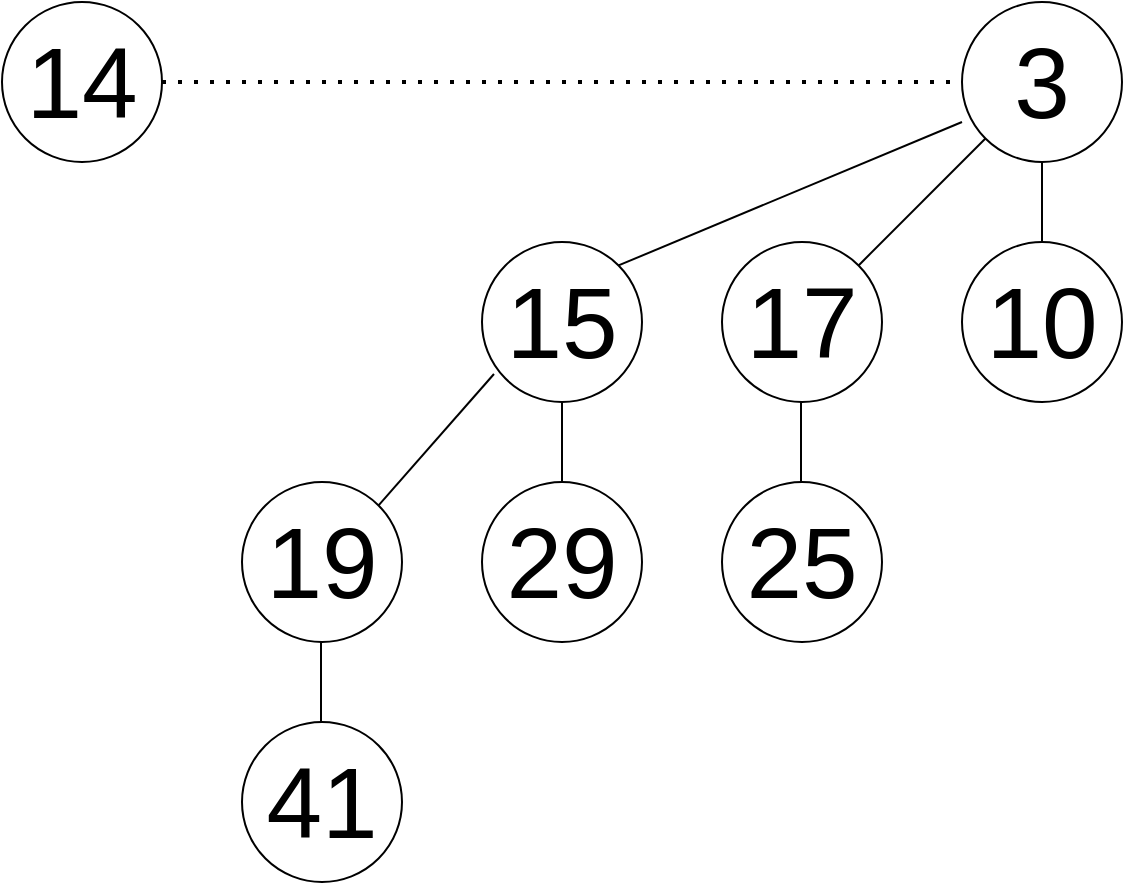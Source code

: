 <mxfile version="14.1.3" type="device" pages="2"><diagram id="-hgHqNFhKZ9oUqmIfrVg" name="Postavka"><mxGraphModel dx="1418" dy="795" grid="1" gridSize="10" guides="1" tooltips="1" connect="1" arrows="1" fold="1" page="1" pageScale="1" pageWidth="827" pageHeight="1169" math="0" shadow="0"><root><mxCell id="0"/><mxCell id="1" parent="0"/><mxCell id="CuyIsd8_CZmkrqNBMZwm-1" value="&lt;font style=&quot;font-size: 50px&quot;&gt;14&lt;/font&gt;" style="ellipse;whiteSpace=wrap;html=1;aspect=fixed;" vertex="1" parent="1"><mxGeometry x="40" y="160" width="80" height="80" as="geometry"/></mxCell><mxCell id="CuyIsd8_CZmkrqNBMZwm-2" value="&lt;font style=&quot;font-size: 50px&quot;&gt;3&lt;/font&gt;" style="ellipse;whiteSpace=wrap;html=1;aspect=fixed;" vertex="1" parent="1"><mxGeometry x="520" y="160" width="80" height="80" as="geometry"/></mxCell><mxCell id="CuyIsd8_CZmkrqNBMZwm-3" value="&lt;font style=&quot;font-size: 50px&quot;&gt;10&lt;/font&gt;" style="ellipse;whiteSpace=wrap;html=1;aspect=fixed;" vertex="1" parent="1"><mxGeometry x="520" y="280" width="80" height="80" as="geometry"/></mxCell><mxCell id="CuyIsd8_CZmkrqNBMZwm-4" value="&lt;font style=&quot;font-size: 50px&quot;&gt;17&lt;/font&gt;" style="ellipse;whiteSpace=wrap;html=1;aspect=fixed;direction=south;" vertex="1" parent="1"><mxGeometry x="400" y="280" width="80" height="80" as="geometry"/></mxCell><mxCell id="CuyIsd8_CZmkrqNBMZwm-5" value="&lt;font style=&quot;font-size: 50px&quot;&gt;15&lt;/font&gt;" style="ellipse;whiteSpace=wrap;html=1;aspect=fixed;" vertex="1" parent="1"><mxGeometry x="280" y="280" width="80" height="80" as="geometry"/></mxCell><mxCell id="CuyIsd8_CZmkrqNBMZwm-6" value="&lt;font style=&quot;font-size: 50px&quot;&gt;19&lt;/font&gt;" style="ellipse;whiteSpace=wrap;html=1;aspect=fixed;" vertex="1" parent="1"><mxGeometry x="160" y="400" width="80" height="80" as="geometry"/></mxCell><mxCell id="CuyIsd8_CZmkrqNBMZwm-7" value="&lt;font style=&quot;font-size: 50px&quot;&gt;29&lt;/font&gt;" style="ellipse;whiteSpace=wrap;html=1;aspect=fixed;" vertex="1" parent="1"><mxGeometry x="280" y="400" width="80" height="80" as="geometry"/></mxCell><mxCell id="CuyIsd8_CZmkrqNBMZwm-8" value="&lt;font style=&quot;font-size: 50px&quot;&gt;25&lt;/font&gt;" style="ellipse;whiteSpace=wrap;html=1;aspect=fixed;" vertex="1" parent="1"><mxGeometry x="400" y="400" width="80" height="80" as="geometry"/></mxCell><mxCell id="CuyIsd8_CZmkrqNBMZwm-9" value="&lt;font style=&quot;font-size: 50px&quot;&gt;41&lt;/font&gt;" style="ellipse;whiteSpace=wrap;html=1;aspect=fixed;" vertex="1" parent="1"><mxGeometry x="160" y="520" width="80" height="80" as="geometry"/></mxCell><mxCell id="CuyIsd8_CZmkrqNBMZwm-10" value="" style="endArrow=none;dashed=1;html=1;dashPattern=1 3;strokeWidth=2;entryX=0;entryY=0.5;entryDx=0;entryDy=0;" edge="1" parent="1" target="CuyIsd8_CZmkrqNBMZwm-2"><mxGeometry width="50" height="50" relative="1" as="geometry"><mxPoint x="120" y="200" as="sourcePoint"/><mxPoint x="170" y="150" as="targetPoint"/></mxGeometry></mxCell><mxCell id="CuyIsd8_CZmkrqNBMZwm-11" value="" style="endArrow=none;html=1;entryX=0.5;entryY=1;entryDx=0;entryDy=0;exitX=0.5;exitY=0;exitDx=0;exitDy=0;" edge="1" parent="1" source="CuyIsd8_CZmkrqNBMZwm-3" target="CuyIsd8_CZmkrqNBMZwm-2"><mxGeometry width="50" height="50" relative="1" as="geometry"><mxPoint x="610" y="290" as="sourcePoint"/><mxPoint x="660" y="240" as="targetPoint"/></mxGeometry></mxCell><mxCell id="CuyIsd8_CZmkrqNBMZwm-12" value="" style="endArrow=none;html=1;entryX=0.5;entryY=1;entryDx=0;entryDy=0;exitX=0.5;exitY=0;exitDx=0;exitDy=0;" edge="1" parent="1"><mxGeometry width="50" height="50" relative="1" as="geometry"><mxPoint x="439.5" y="400" as="sourcePoint"/><mxPoint x="439.5" y="360" as="targetPoint"/></mxGeometry></mxCell><mxCell id="CuyIsd8_CZmkrqNBMZwm-15" value="" style="endArrow=none;html=1;entryX=0.5;entryY=1;entryDx=0;entryDy=0;exitX=0.5;exitY=0;exitDx=0;exitDy=0;" edge="1" parent="1" source="CuyIsd8_CZmkrqNBMZwm-7" target="CuyIsd8_CZmkrqNBMZwm-5"><mxGeometry width="50" height="50" relative="1" as="geometry"><mxPoint x="600" y="320" as="sourcePoint"/><mxPoint x="600" y="280" as="targetPoint"/></mxGeometry></mxCell><mxCell id="CuyIsd8_CZmkrqNBMZwm-17" value="" style="endArrow=none;html=1;entryX=0.5;entryY=1;entryDx=0;entryDy=0;exitX=0.5;exitY=0;exitDx=0;exitDy=0;" edge="1" parent="1"><mxGeometry width="50" height="50" relative="1" as="geometry"><mxPoint x="199.5" y="520" as="sourcePoint"/><mxPoint x="199.5" y="480" as="targetPoint"/></mxGeometry></mxCell><mxCell id="CuyIsd8_CZmkrqNBMZwm-18" value="" style="endArrow=none;html=1;exitX=1;exitY=0;exitDx=0;exitDy=0;entryX=0.075;entryY=0.825;entryDx=0;entryDy=0;entryPerimeter=0;" edge="1" parent="1" source="CuyIsd8_CZmkrqNBMZwm-6" target="CuyIsd8_CZmkrqNBMZwm-5"><mxGeometry width="50" height="50" relative="1" as="geometry"><mxPoint x="230" y="390" as="sourcePoint"/><mxPoint x="280" y="340" as="targetPoint"/></mxGeometry></mxCell><mxCell id="CuyIsd8_CZmkrqNBMZwm-19" value="" style="endArrow=none;html=1;exitX=1;exitY=0;exitDx=0;exitDy=0;entryX=0;entryY=0.75;entryDx=0;entryDy=0;entryPerimeter=0;" edge="1" parent="1" source="CuyIsd8_CZmkrqNBMZwm-5" target="CuyIsd8_CZmkrqNBMZwm-2"><mxGeometry width="50" height="50" relative="1" as="geometry"><mxPoint x="350" y="270" as="sourcePoint"/><mxPoint x="400" y="220" as="targetPoint"/></mxGeometry></mxCell><mxCell id="CuyIsd8_CZmkrqNBMZwm-20" value="" style="endArrow=none;html=1;entryX=0;entryY=1;entryDx=0;entryDy=0;exitX=0;exitY=0;exitDx=0;exitDy=0;" edge="1" parent="1" source="CuyIsd8_CZmkrqNBMZwm-4" target="CuyIsd8_CZmkrqNBMZwm-2"><mxGeometry width="50" height="50" relative="1" as="geometry"><mxPoint x="470" y="290" as="sourcePoint"/><mxPoint x="520" y="240" as="targetPoint"/></mxGeometry></mxCell></root></mxGraphModel></diagram><diagram id="UIia0OwOU1zFVa0NeFj8" name="Rešenje"><mxGraphModel dx="1418" dy="795" grid="1" gridSize="10" guides="1" tooltips="1" connect="1" arrows="1" fold="1" page="1" pageScale="1" pageWidth="827" pageHeight="1169" math="0" shadow="0"><root><mxCell id="08iI0rygYsRd3-pc0r1i-0"/><mxCell id="08iI0rygYsRd3-pc0r1i-1" parent="08iI0rygYsRd3-pc0r1i-0"/><mxCell id="FE1zISZ_1dKoqkEP0Xu2-0" value="&lt;font style=&quot;font-size: 50px&quot;&gt;4&lt;/font&gt;" style="ellipse;whiteSpace=wrap;html=1;aspect=fixed;" vertex="1" parent="08iI0rygYsRd3-pc0r1i-1"><mxGeometry x="40" y="160" width="80" height="80" as="geometry"/></mxCell><mxCell id="FE1zISZ_1dKoqkEP0Xu2-1" value="&lt;font style=&quot;font-size: 50px&quot;&gt;10&lt;/font&gt;" style="ellipse;whiteSpace=wrap;html=1;aspect=fixed;" vertex="1" parent="08iI0rygYsRd3-pc0r1i-1"><mxGeometry x="520" y="160" width="80" height="80" as="geometry"/></mxCell><mxCell id="FE1zISZ_1dKoqkEP0Xu2-2" value="&lt;font style=&quot;font-size: 50px&quot;&gt;14&lt;/font&gt;" style="ellipse;whiteSpace=wrap;html=1;aspect=fixed;" vertex="1" parent="08iI0rygYsRd3-pc0r1i-1"><mxGeometry x="520" y="280" width="80" height="80" as="geometry"/></mxCell><mxCell id="FE1zISZ_1dKoqkEP0Xu2-3" value="&lt;font style=&quot;font-size: 50px&quot;&gt;17&lt;/font&gt;" style="ellipse;whiteSpace=wrap;html=1;aspect=fixed;direction=south;" vertex="1" parent="08iI0rygYsRd3-pc0r1i-1"><mxGeometry x="400" y="280" width="80" height="80" as="geometry"/></mxCell><mxCell id="FE1zISZ_1dKoqkEP0Xu2-4" value="&lt;font style=&quot;font-size: 50px&quot;&gt;15&lt;/font&gt;" style="ellipse;whiteSpace=wrap;html=1;aspect=fixed;" vertex="1" parent="08iI0rygYsRd3-pc0r1i-1"><mxGeometry x="280" y="280" width="80" height="80" as="geometry"/></mxCell><mxCell id="FE1zISZ_1dKoqkEP0Xu2-5" value="&lt;font style=&quot;font-size: 50px&quot;&gt;19&lt;/font&gt;" style="ellipse;whiteSpace=wrap;html=1;aspect=fixed;" vertex="1" parent="08iI0rygYsRd3-pc0r1i-1"><mxGeometry x="160" y="400" width="80" height="80" as="geometry"/></mxCell><mxCell id="FE1zISZ_1dKoqkEP0Xu2-6" value="&lt;font style=&quot;font-size: 50px&quot;&gt;29&lt;/font&gt;" style="ellipse;whiteSpace=wrap;html=1;aspect=fixed;" vertex="1" parent="08iI0rygYsRd3-pc0r1i-1"><mxGeometry x="280" y="400" width="80" height="80" as="geometry"/></mxCell><mxCell id="FE1zISZ_1dKoqkEP0Xu2-7" value="&lt;font style=&quot;font-size: 50px&quot;&gt;25&lt;/font&gt;" style="ellipse;whiteSpace=wrap;html=1;aspect=fixed;" vertex="1" parent="08iI0rygYsRd3-pc0r1i-1"><mxGeometry x="400" y="400" width="80" height="80" as="geometry"/></mxCell><mxCell id="FE1zISZ_1dKoqkEP0Xu2-8" value="&lt;font style=&quot;font-size: 50px&quot;&gt;41&lt;/font&gt;" style="ellipse;whiteSpace=wrap;html=1;aspect=fixed;" vertex="1" parent="08iI0rygYsRd3-pc0r1i-1"><mxGeometry x="160" y="520" width="80" height="80" as="geometry"/></mxCell><mxCell id="FE1zISZ_1dKoqkEP0Xu2-9" value="" style="endArrow=none;dashed=1;html=1;dashPattern=1 3;strokeWidth=2;entryX=0;entryY=0.5;entryDx=0;entryDy=0;" edge="1" parent="08iI0rygYsRd3-pc0r1i-1" target="FE1zISZ_1dKoqkEP0Xu2-1"><mxGeometry width="50" height="50" relative="1" as="geometry"><mxPoint x="120" y="200" as="sourcePoint"/><mxPoint x="170" y="150" as="targetPoint"/></mxGeometry></mxCell><mxCell id="FE1zISZ_1dKoqkEP0Xu2-10" value="" style="endArrow=none;html=1;entryX=0.5;entryY=1;entryDx=0;entryDy=0;exitX=0.5;exitY=0;exitDx=0;exitDy=0;" edge="1" parent="08iI0rygYsRd3-pc0r1i-1" source="FE1zISZ_1dKoqkEP0Xu2-2" target="FE1zISZ_1dKoqkEP0Xu2-1"><mxGeometry width="50" height="50" relative="1" as="geometry"><mxPoint x="610" y="290" as="sourcePoint"/><mxPoint x="660" y="240" as="targetPoint"/></mxGeometry></mxCell><mxCell id="FE1zISZ_1dKoqkEP0Xu2-11" value="" style="endArrow=none;html=1;entryX=0.5;entryY=1;entryDx=0;entryDy=0;exitX=0.5;exitY=0;exitDx=0;exitDy=0;" edge="1" parent="08iI0rygYsRd3-pc0r1i-1"><mxGeometry width="50" height="50" relative="1" as="geometry"><mxPoint x="439.5" y="400" as="sourcePoint"/><mxPoint x="439.5" y="360" as="targetPoint"/></mxGeometry></mxCell><mxCell id="FE1zISZ_1dKoqkEP0Xu2-12" value="" style="endArrow=none;html=1;entryX=0.5;entryY=1;entryDx=0;entryDy=0;exitX=0.5;exitY=0;exitDx=0;exitDy=0;" edge="1" parent="08iI0rygYsRd3-pc0r1i-1" source="FE1zISZ_1dKoqkEP0Xu2-6" target="FE1zISZ_1dKoqkEP0Xu2-4"><mxGeometry width="50" height="50" relative="1" as="geometry"><mxPoint x="600" y="320" as="sourcePoint"/><mxPoint x="600" y="280" as="targetPoint"/></mxGeometry></mxCell><mxCell id="FE1zISZ_1dKoqkEP0Xu2-13" value="" style="endArrow=none;html=1;entryX=0.5;entryY=1;entryDx=0;entryDy=0;exitX=0.5;exitY=0;exitDx=0;exitDy=0;" edge="1" parent="08iI0rygYsRd3-pc0r1i-1"><mxGeometry width="50" height="50" relative="1" as="geometry"><mxPoint x="199.5" y="520" as="sourcePoint"/><mxPoint x="199.5" y="480" as="targetPoint"/></mxGeometry></mxCell><mxCell id="FE1zISZ_1dKoqkEP0Xu2-14" value="" style="endArrow=none;html=1;exitX=1;exitY=0;exitDx=0;exitDy=0;entryX=0.075;entryY=0.825;entryDx=0;entryDy=0;entryPerimeter=0;" edge="1" parent="08iI0rygYsRd3-pc0r1i-1" source="FE1zISZ_1dKoqkEP0Xu2-5" target="FE1zISZ_1dKoqkEP0Xu2-4"><mxGeometry width="50" height="50" relative="1" as="geometry"><mxPoint x="230" y="390" as="sourcePoint"/><mxPoint x="280" y="340" as="targetPoint"/></mxGeometry></mxCell><mxCell id="FE1zISZ_1dKoqkEP0Xu2-15" value="" style="endArrow=none;html=1;exitX=1;exitY=0;exitDx=0;exitDy=0;entryX=0;entryY=0.75;entryDx=0;entryDy=0;entryPerimeter=0;" edge="1" parent="08iI0rygYsRd3-pc0r1i-1" source="FE1zISZ_1dKoqkEP0Xu2-4" target="FE1zISZ_1dKoqkEP0Xu2-1"><mxGeometry width="50" height="50" relative="1" as="geometry"><mxPoint x="350" y="270" as="sourcePoint"/><mxPoint x="400" y="220" as="targetPoint"/></mxGeometry></mxCell><mxCell id="FE1zISZ_1dKoqkEP0Xu2-16" value="" style="endArrow=none;html=1;entryX=0;entryY=1;entryDx=0;entryDy=0;exitX=0;exitY=0;exitDx=0;exitDy=0;" edge="1" parent="08iI0rygYsRd3-pc0r1i-1" source="FE1zISZ_1dKoqkEP0Xu2-3" target="FE1zISZ_1dKoqkEP0Xu2-1"><mxGeometry width="50" height="50" relative="1" as="geometry"><mxPoint x="470" y="290" as="sourcePoint"/><mxPoint x="520" y="240" as="targetPoint"/></mxGeometry></mxCell><mxCell id="FE1zISZ_1dKoqkEP0Xu2-17" value="&lt;font style=&quot;font-size: 50px&quot;&gt;32&lt;/font&gt;" style="ellipse;whiteSpace=wrap;html=1;aspect=fixed;" vertex="1" parent="08iI0rygYsRd3-pc0r1i-1"><mxGeometry x="40" y="280" width="80" height="80" as="geometry"/></mxCell><mxCell id="FE1zISZ_1dKoqkEP0Xu2-18" value="" style="endArrow=none;html=1;entryX=0.5;entryY=1;entryDx=0;entryDy=0;exitX=0.5;exitY=0;exitDx=0;exitDy=0;" edge="1" parent="08iI0rygYsRd3-pc0r1i-1" source="FE1zISZ_1dKoqkEP0Xu2-17"><mxGeometry width="50" height="50" relative="1" as="geometry"><mxPoint x="130" y="290" as="sourcePoint"/><mxPoint x="80" y="240" as="targetPoint"/></mxGeometry></mxCell></root></mxGraphModel></diagram></mxfile>